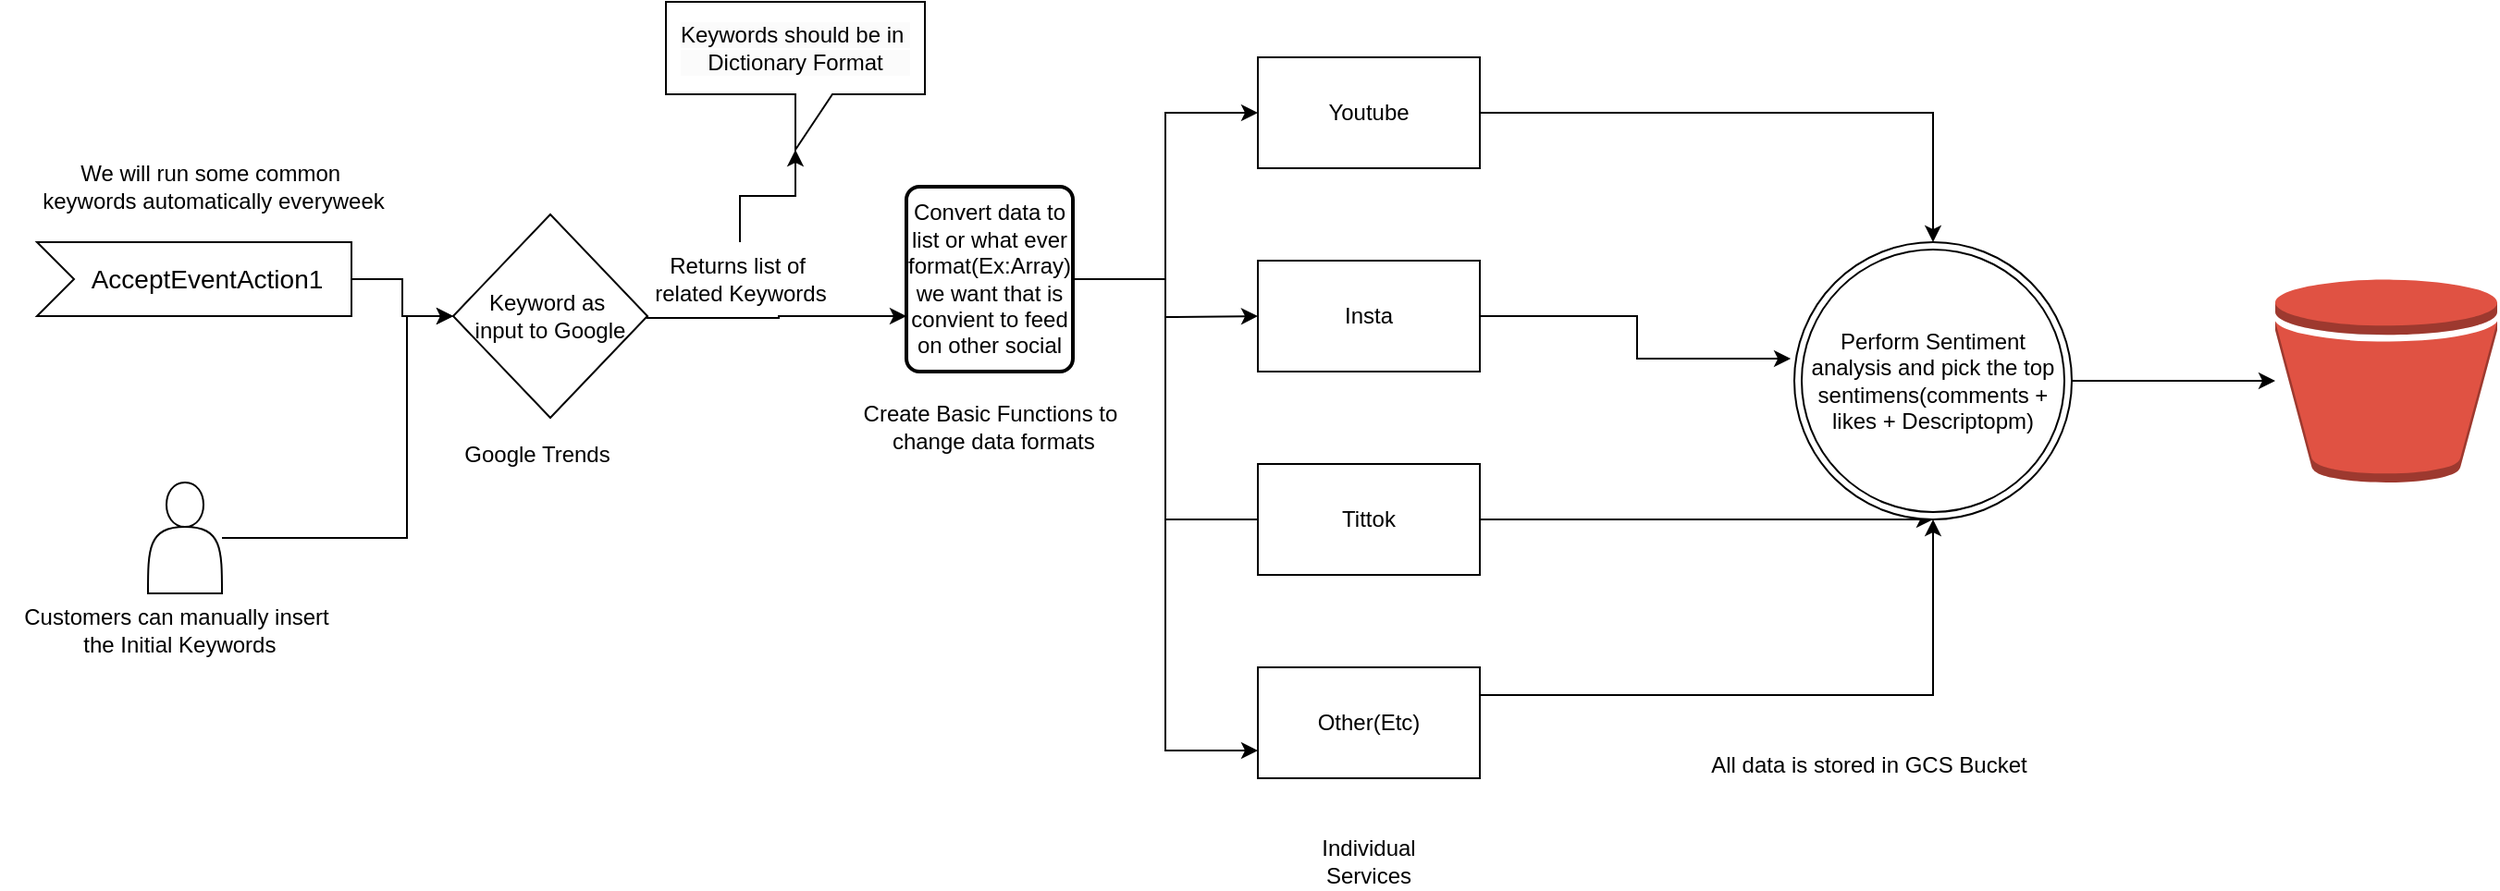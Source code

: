 <mxfile version="24.6.4" type="github">
  <diagram name="Page-1" id="-ndrM5JmogIgWDZhGkkG">
    <mxGraphModel dx="2327" dy="957" grid="1" gridSize="10" guides="1" tooltips="1" connect="1" arrows="1" fold="1" page="1" pageScale="1" pageWidth="850" pageHeight="1100" math="0" shadow="0">
      <root>
        <mxCell id="0" />
        <mxCell id="1" parent="0" />
        <mxCell id="3MPT2Q4FQBJHjUVLw2gJ-2" value="Google Trends" style="text;html=1;align=center;verticalAlign=middle;resizable=0;points=[];autosize=1;strokeColor=none;fillColor=none;" vertex="1" parent="1">
          <mxGeometry x="110" y="340" width="100" height="30" as="geometry" />
        </mxCell>
        <mxCell id="3MPT2Q4FQBJHjUVLw2gJ-5" style="edgeStyle=orthogonalEdgeStyle;rounded=0;orthogonalLoop=1;jettySize=auto;html=1;" edge="1" parent="1" target="3MPT2Q4FQBJHjUVLw2gJ-4">
          <mxGeometry relative="1" as="geometry">
            <mxPoint x="220" y="280" as="sourcePoint" />
            <Array as="points">
              <mxPoint x="220" y="281" />
              <mxPoint x="291" y="281" />
              <mxPoint x="291" y="280" />
            </Array>
          </mxGeometry>
        </mxCell>
        <mxCell id="3MPT2Q4FQBJHjUVLw2gJ-14" style="edgeStyle=orthogonalEdgeStyle;rounded=0;orthogonalLoop=1;jettySize=auto;html=1;" edge="1" parent="1" source="3MPT2Q4FQBJHjUVLw2gJ-4">
          <mxGeometry relative="1" as="geometry">
            <mxPoint x="550" y="280" as="targetPoint" />
          </mxGeometry>
        </mxCell>
        <mxCell id="3MPT2Q4FQBJHjUVLw2gJ-19" style="edgeStyle=orthogonalEdgeStyle;rounded=0;orthogonalLoop=1;jettySize=auto;html=1;exitX=0;exitY=0.5;exitDx=0;exitDy=0;entryX=0;entryY=0.5;entryDx=0;entryDy=0;" edge="1" parent="1" source="3MPT2Q4FQBJHjUVLw2gJ-16" target="3MPT2Q4FQBJHjUVLw2gJ-17">
          <mxGeometry relative="1" as="geometry">
            <Array as="points">
              <mxPoint x="500" y="390" />
              <mxPoint x="500" y="170" />
            </Array>
          </mxGeometry>
        </mxCell>
        <mxCell id="3MPT2Q4FQBJHjUVLw2gJ-21" style="edgeStyle=orthogonalEdgeStyle;rounded=0;orthogonalLoop=1;jettySize=auto;html=1;exitX=1;exitY=0.75;exitDx=0;exitDy=0;entryX=0;entryY=0.75;entryDx=0;entryDy=0;" edge="1" parent="1" source="3MPT2Q4FQBJHjUVLw2gJ-4" target="3MPT2Q4FQBJHjUVLw2gJ-18">
          <mxGeometry relative="1" as="geometry">
            <Array as="points">
              <mxPoint x="450" y="260" />
              <mxPoint x="500" y="260" />
              <mxPoint x="500" y="515" />
            </Array>
          </mxGeometry>
        </mxCell>
        <mxCell id="3MPT2Q4FQBJHjUVLw2gJ-11" value="" style="edgeStyle=orthogonalEdgeStyle;rounded=0;orthogonalLoop=1;jettySize=auto;html=1;entryX=0;entryY=0;entryDx=70;entryDy=80;entryPerimeter=0;" edge="1" parent="1" source="3MPT2Q4FQBJHjUVLw2gJ-6" target="3MPT2Q4FQBJHjUVLw2gJ-10">
          <mxGeometry relative="1" as="geometry" />
        </mxCell>
        <mxCell id="3MPT2Q4FQBJHjUVLw2gJ-4" value="Convert data to list or what ever format(Ex:Array) we want that is convient to feed on other social" style="rounded=1;whiteSpace=wrap;html=1;absoluteArcSize=1;arcSize=14;strokeWidth=2;" vertex="1" parent="1">
          <mxGeometry x="360" y="210" width="90" height="100" as="geometry" />
        </mxCell>
        <mxCell id="3MPT2Q4FQBJHjUVLw2gJ-6" value="Returns list of&amp;nbsp;&lt;div&gt;related Keywords&lt;/div&gt;" style="text;html=1;align=center;verticalAlign=middle;resizable=0;points=[];autosize=1;strokeColor=none;fillColor=none;" vertex="1" parent="1">
          <mxGeometry x="210" y="240" width="120" height="40" as="geometry" />
        </mxCell>
        <mxCell id="3MPT2Q4FQBJHjUVLw2gJ-7" value="Keyword as&amp;nbsp;&lt;div&gt;input to Google&lt;/div&gt;" style="rhombus;whiteSpace=wrap;html=1;" vertex="1" parent="1">
          <mxGeometry x="115" y="225" width="105" height="110" as="geometry" />
        </mxCell>
        <mxCell id="3MPT2Q4FQBJHjUVLw2gJ-10" value="&lt;meta charset=&quot;utf-8&quot;&gt;&lt;span style=&quot;color: rgb(0, 0, 0); font-family: Helvetica; font-size: 12px; font-style: normal; font-variant-ligatures: normal; font-variant-caps: normal; font-weight: 400; letter-spacing: normal; orphans: 2; text-align: center; text-indent: 0px; text-transform: none; widows: 2; word-spacing: 0px; -webkit-text-stroke-width: 0px; white-space: nowrap; background-color: rgb(251, 251, 251); text-decoration-thickness: initial; text-decoration-style: initial; text-decoration-color: initial; display: inline !important; float: none;&quot;&gt;Keywords should be in&amp;nbsp;&lt;/span&gt;&lt;div style=&quot;forced-color-adjust: none; color: rgb(0, 0, 0); font-family: Helvetica; font-size: 12px; font-style: normal; font-variant-ligatures: normal; font-variant-caps: normal; font-weight: 400; letter-spacing: normal; orphans: 2; text-align: center; text-indent: 0px; text-transform: none; widows: 2; word-spacing: 0px; -webkit-text-stroke-width: 0px; white-space: nowrap; background-color: rgb(251, 251, 251); text-decoration-thickness: initial; text-decoration-style: initial; text-decoration-color: initial;&quot;&gt;Dictionary Format&lt;/div&gt;" style="shape=callout;whiteSpace=wrap;html=1;perimeter=calloutPerimeter;" vertex="1" parent="1">
          <mxGeometry x="230" y="110" width="140" height="80" as="geometry" />
        </mxCell>
        <mxCell id="3MPT2Q4FQBJHjUVLw2gJ-26" style="edgeStyle=orthogonalEdgeStyle;rounded=0;orthogonalLoop=1;jettySize=auto;html=1;entryX=-0.013;entryY=0.42;entryDx=0;entryDy=0;entryPerimeter=0;" edge="1" parent="1" source="3MPT2Q4FQBJHjUVLw2gJ-13" target="3MPT2Q4FQBJHjUVLw2gJ-41">
          <mxGeometry relative="1" as="geometry">
            <mxPoint x="1100" y="310" as="targetPoint" />
          </mxGeometry>
        </mxCell>
        <mxCell id="3MPT2Q4FQBJHjUVLw2gJ-13" value="Insta" style="rounded=0;whiteSpace=wrap;html=1;" vertex="1" parent="1">
          <mxGeometry x="550" y="250" width="120" height="60" as="geometry" />
        </mxCell>
        <mxCell id="3MPT2Q4FQBJHjUVLw2gJ-27" style="edgeStyle=orthogonalEdgeStyle;rounded=0;orthogonalLoop=1;jettySize=auto;html=1;" edge="1" parent="1" source="3MPT2Q4FQBJHjUVLw2gJ-16" target="3MPT2Q4FQBJHjUVLw2gJ-41">
          <mxGeometry relative="1" as="geometry">
            <mxPoint x="1100" y="310" as="targetPoint" />
            <Array as="points">
              <mxPoint x="890" y="390" />
              <mxPoint x="890" y="390" />
            </Array>
          </mxGeometry>
        </mxCell>
        <mxCell id="3MPT2Q4FQBJHjUVLw2gJ-16" value="Tittok" style="rounded=0;whiteSpace=wrap;html=1;" vertex="1" parent="1">
          <mxGeometry x="550" y="360" width="120" height="60" as="geometry" />
        </mxCell>
        <mxCell id="3MPT2Q4FQBJHjUVLw2gJ-25" style="edgeStyle=orthogonalEdgeStyle;rounded=0;orthogonalLoop=1;jettySize=auto;html=1;exitX=1;exitY=0.5;exitDx=0;exitDy=0;entryX=0.5;entryY=0;entryDx=0;entryDy=0;" edge="1" parent="1" source="3MPT2Q4FQBJHjUVLw2gJ-17" target="3MPT2Q4FQBJHjUVLw2gJ-41">
          <mxGeometry relative="1" as="geometry">
            <mxPoint x="1165" y="250" as="targetPoint" />
            <Array as="points">
              <mxPoint x="915" y="170" />
            </Array>
          </mxGeometry>
        </mxCell>
        <mxCell id="3MPT2Q4FQBJHjUVLw2gJ-17" value="Youtube" style="rounded=0;whiteSpace=wrap;html=1;" vertex="1" parent="1">
          <mxGeometry x="550" y="140" width="120" height="60" as="geometry" />
        </mxCell>
        <mxCell id="3MPT2Q4FQBJHjUVLw2gJ-42" style="edgeStyle=orthogonalEdgeStyle;rounded=0;orthogonalLoop=1;jettySize=auto;html=1;exitX=1;exitY=0.25;exitDx=0;exitDy=0;" edge="1" parent="1" source="3MPT2Q4FQBJHjUVLw2gJ-18" target="3MPT2Q4FQBJHjUVLw2gJ-41">
          <mxGeometry relative="1" as="geometry" />
        </mxCell>
        <mxCell id="3MPT2Q4FQBJHjUVLw2gJ-18" value="Other(Etc)" style="rounded=0;whiteSpace=wrap;html=1;" vertex="1" parent="1">
          <mxGeometry x="550" y="470" width="120" height="60" as="geometry" />
        </mxCell>
        <mxCell id="3MPT2Q4FQBJHjUVLw2gJ-22" value="Individual Services" style="text;html=1;align=center;verticalAlign=middle;whiteSpace=wrap;rounded=0;" vertex="1" parent="1">
          <mxGeometry x="580" y="560" width="60" height="30" as="geometry" />
        </mxCell>
        <mxCell id="3MPT2Q4FQBJHjUVLw2gJ-32" value="All data is stored in GCS Bucket" style="text;html=1;align=center;verticalAlign=middle;resizable=0;points=[];autosize=1;strokeColor=none;fillColor=none;" vertex="1" parent="1">
          <mxGeometry x="785" y="508" width="190" height="30" as="geometry" />
        </mxCell>
        <mxCell id="3MPT2Q4FQBJHjUVLw2gJ-33" value="Create Basic Functions to&lt;div&gt;&amp;nbsp;change data formats&lt;/div&gt;" style="text;html=1;align=center;verticalAlign=middle;resizable=0;points=[];autosize=1;strokeColor=none;fillColor=none;" vertex="1" parent="1">
          <mxGeometry x="325" y="320" width="160" height="40" as="geometry" />
        </mxCell>
        <mxCell id="3MPT2Q4FQBJHjUVLw2gJ-38" style="edgeStyle=orthogonalEdgeStyle;rounded=0;orthogonalLoop=1;jettySize=auto;html=1;entryX=0;entryY=0.5;entryDx=0;entryDy=0;" edge="1" parent="1" source="3MPT2Q4FQBJHjUVLw2gJ-34" target="3MPT2Q4FQBJHjUVLw2gJ-7">
          <mxGeometry relative="1" as="geometry">
            <Array as="points">
              <mxPoint x="90" y="400" />
              <mxPoint x="90" y="280" />
            </Array>
          </mxGeometry>
        </mxCell>
        <mxCell id="3MPT2Q4FQBJHjUVLw2gJ-34" value="" style="shape=actor;whiteSpace=wrap;html=1;" vertex="1" parent="1">
          <mxGeometry x="-50" y="370" width="40" height="60" as="geometry" />
        </mxCell>
        <mxCell id="3MPT2Q4FQBJHjUVLw2gJ-37" style="edgeStyle=orthogonalEdgeStyle;rounded=0;orthogonalLoop=1;jettySize=auto;html=1;exitX=1;exitY=0.5;exitDx=0;exitDy=0;exitPerimeter=0;entryX=0;entryY=0.5;entryDx=0;entryDy=0;" edge="1" parent="1" source="3MPT2Q4FQBJHjUVLw2gJ-36" target="3MPT2Q4FQBJHjUVLw2gJ-7">
          <mxGeometry relative="1" as="geometry" />
        </mxCell>
        <mxCell id="3MPT2Q4FQBJHjUVLw2gJ-36" value="AcceptEventAction1" style="html=1;shape=mxgraph.infographic.ribbonSimple;notch1=20;notch2=0;align=center;verticalAlign=middle;fontSize=14;fontStyle=0;fillColor=#FFFFFF;flipH=0;spacingRight=0;spacingLeft=14;whiteSpace=wrap;" vertex="1" parent="1">
          <mxGeometry x="-110" y="240" width="170" height="40" as="geometry" />
        </mxCell>
        <mxCell id="3MPT2Q4FQBJHjUVLw2gJ-39" value="Customers can manually insert&lt;div&gt;&amp;nbsp;the Initial Keywords&lt;/div&gt;" style="text;html=1;align=center;verticalAlign=middle;resizable=0;points=[];autosize=1;strokeColor=none;fillColor=none;" vertex="1" parent="1">
          <mxGeometry x="-130" y="430" width="190" height="40" as="geometry" />
        </mxCell>
        <mxCell id="3MPT2Q4FQBJHjUVLw2gJ-45" style="edgeStyle=orthogonalEdgeStyle;rounded=0;orthogonalLoop=1;jettySize=auto;html=1;" edge="1" parent="1" source="3MPT2Q4FQBJHjUVLw2gJ-41" target="3MPT2Q4FQBJHjUVLw2gJ-44">
          <mxGeometry relative="1" as="geometry" />
        </mxCell>
        <mxCell id="3MPT2Q4FQBJHjUVLw2gJ-41" value="Perform Sentiment analysis and pick the top sentimens(comments + likes + Descriptopm)" style="ellipse;shape=doubleEllipse;html=1;dashed=0;whiteSpace=wrap;aspect=fixed;" vertex="1" parent="1">
          <mxGeometry x="840" y="240" width="150" height="150" as="geometry" />
        </mxCell>
        <mxCell id="3MPT2Q4FQBJHjUVLw2gJ-44" value="" style="outlineConnect=0;dashed=0;verticalLabelPosition=bottom;verticalAlign=top;align=center;html=1;shape=mxgraph.aws3.bucket;fillColor=#E05243;gradientColor=none;" vertex="1" parent="1">
          <mxGeometry x="1100" y="260" width="120" height="110" as="geometry" />
        </mxCell>
        <mxCell id="3MPT2Q4FQBJHjUVLw2gJ-46" value="We will run some common&amp;nbsp;&lt;div&gt;keywords automatically everyweek&lt;/div&gt;" style="text;html=1;align=center;verticalAlign=middle;resizable=0;points=[];autosize=1;strokeColor=none;fillColor=none;" vertex="1" parent="1">
          <mxGeometry x="-120" y="190" width="210" height="40" as="geometry" />
        </mxCell>
      </root>
    </mxGraphModel>
  </diagram>
</mxfile>
